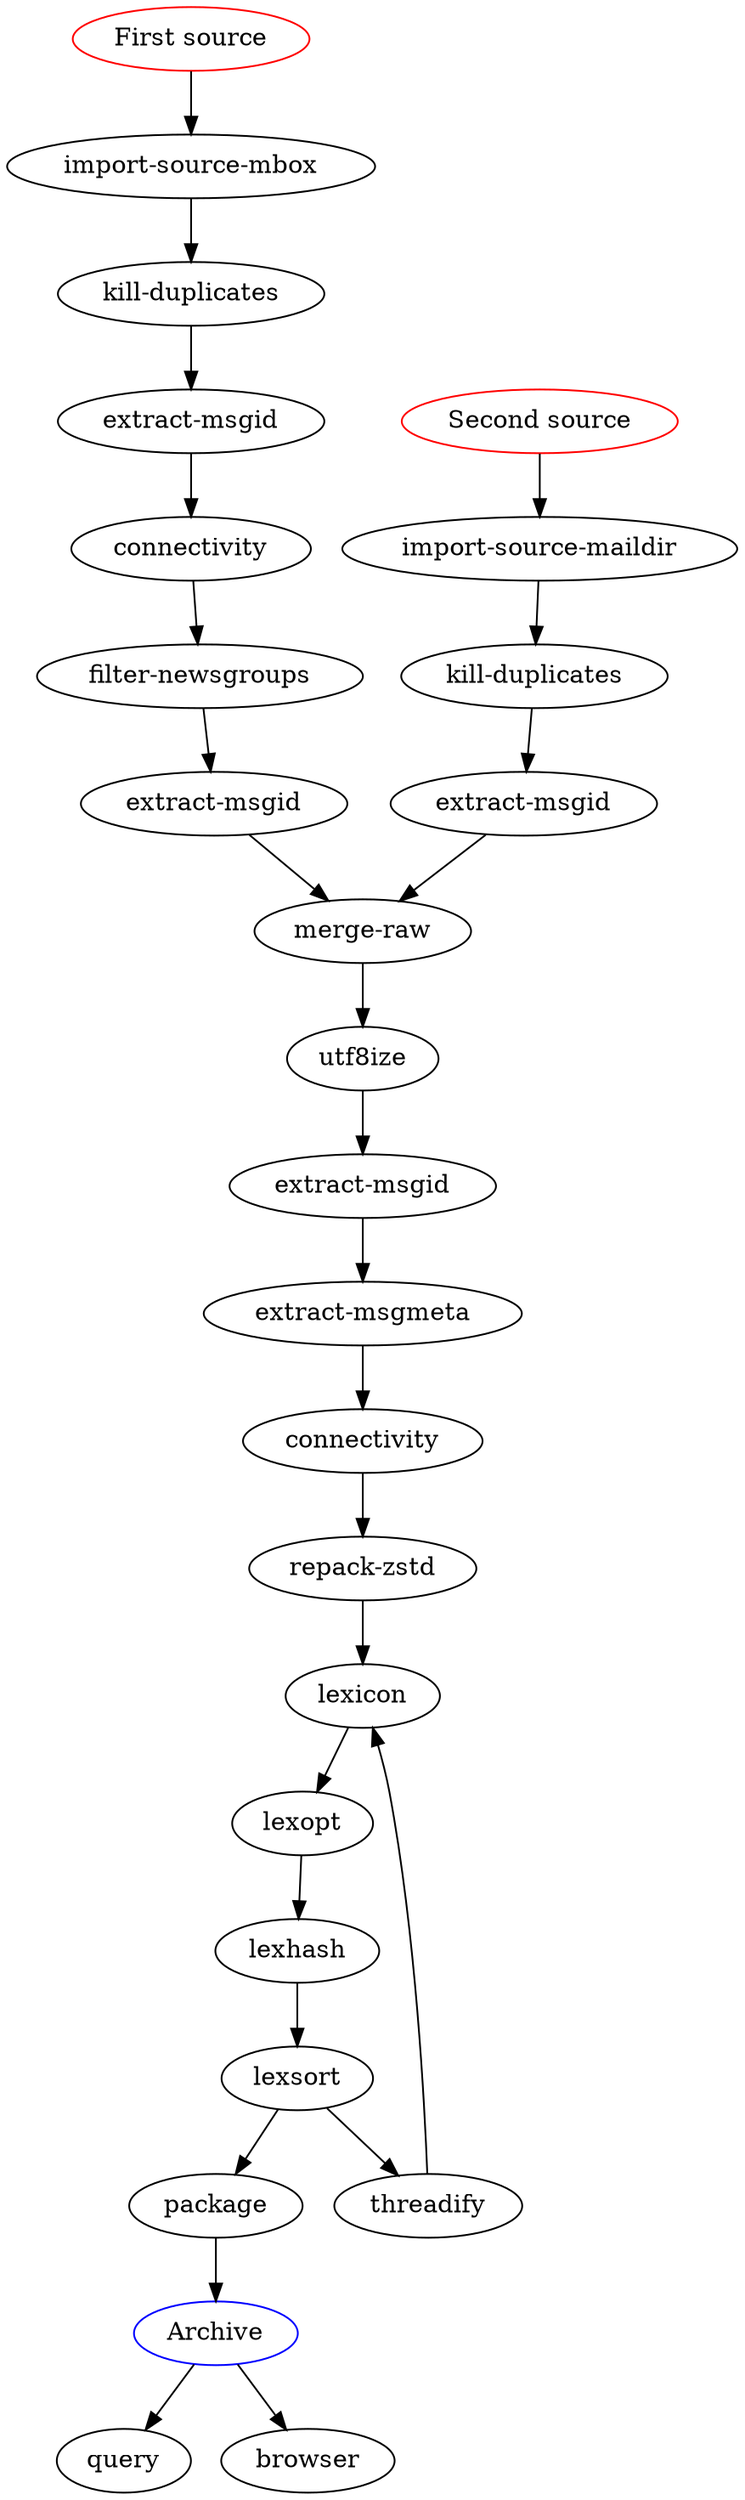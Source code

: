 digraph
{
    src1[label="First source", color=red];
    src2[label="Second source", color=red];
    dst1[label="Archive", color=blue];

    mbox[label="import-source-mbox"];
    maildir[label="import-source-maildir"];

    kill1[label="kill-duplicates"];
    kill2[label="kill-duplicates"];

    msgid1[label="extract-msgid"];
    msgid2[label="extract-msgid"];
    msgid3[label="extract-msgid"];
    msgid4[label="extract-msgid"];
    conn2[label="connectivity"];

    filter[label="filter-newsgroups"];
    merge[label="merge-raw"];
    msgmeta[label="extract-msgmeta"];
    repack[label="repack-zstd"];

    src1 -> mbox;
    src2 -> maildir;
    mbox -> kill1;
    maildir -> kill2;
    kill1 -> msgid4;
    msgid4 -> conn2;
    conn2 -> filter;
    filter -> msgid1;
    kill2 -> msgid2;
    msgid1 -> merge;
    msgid2 -> merge;
    merge -> utf8ize;
    utf8ize -> msgid3;
    msgid3 -> msgmeta;
    msgmeta -> connectivity;
    connectivity -> repack;
    repack -> lexicon;
    lexicon -> lexopt;
    lexopt -> lexhash;
    lexhash -> lexsort;
    lexsort -> package;
    package -> dst1;
    dst1 -> query;
    dst1 -> browser;
    lexsort -> threadify;
    threadify -> lexicon;
}
